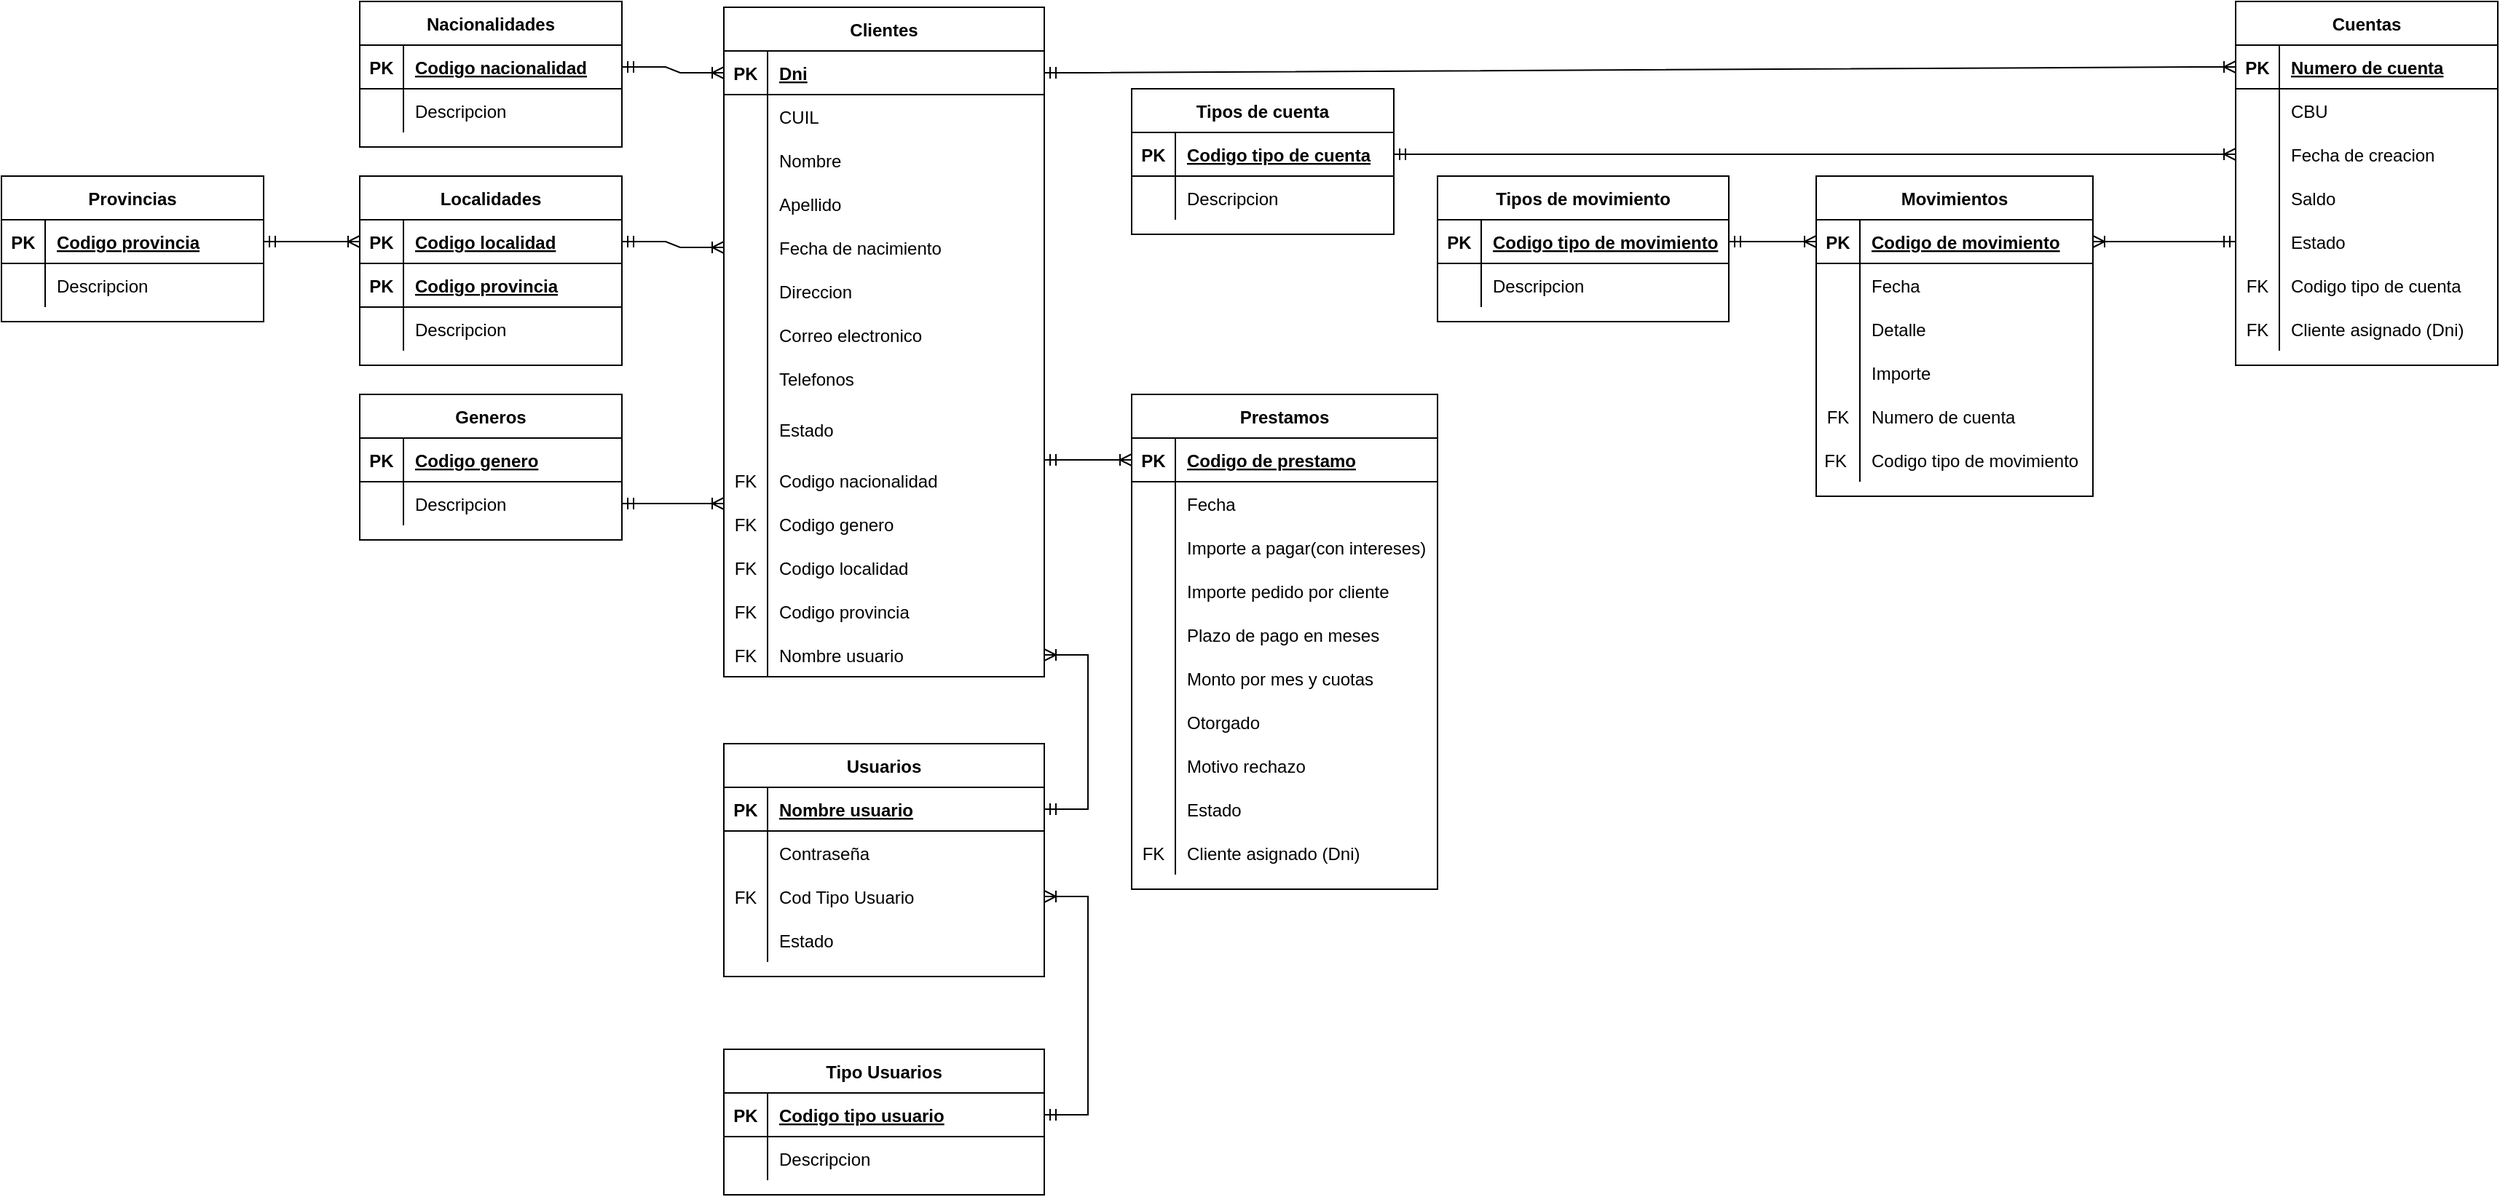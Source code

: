<mxfile version="20.5.3" type="device"><diagram id="L7J6A51FE9Oh2_zFmDfa" name="Página-1"><mxGraphModel dx="1117" dy="1710" grid="1" gridSize="10" guides="1" tooltips="1" connect="1" arrows="1" fold="1" page="1" pageScale="1" pageWidth="827" pageHeight="1169" math="0" shadow="0"><root><mxCell id="0"/><mxCell id="1" parent="0"/><mxCell id="cPIdqP7Bp471Y8rYT2Uv-26" value="Clientes" style="shape=table;startSize=30;container=1;collapsible=1;childLayout=tableLayout;fixedRows=1;rowLines=0;fontStyle=1;align=center;resizeLast=1;" parent="1" vertex="1"><mxGeometry x="516" y="-1126" width="220" height="460" as="geometry"/></mxCell><mxCell id="cPIdqP7Bp471Y8rYT2Uv-27" value="" style="shape=tableRow;horizontal=0;startSize=0;swimlaneHead=0;swimlaneBody=0;fillColor=none;collapsible=0;dropTarget=0;points=[[0,0.5],[1,0.5]];portConstraint=eastwest;top=0;left=0;right=0;bottom=1;" parent="cPIdqP7Bp471Y8rYT2Uv-26" vertex="1"><mxGeometry y="30" width="220" height="30" as="geometry"/></mxCell><mxCell id="cPIdqP7Bp471Y8rYT2Uv-28" value="PK" style="shape=partialRectangle;connectable=0;fillColor=none;top=0;left=0;bottom=0;right=0;fontStyle=1;overflow=hidden;" parent="cPIdqP7Bp471Y8rYT2Uv-27" vertex="1"><mxGeometry width="30" height="30" as="geometry"><mxRectangle width="30" height="30" as="alternateBounds"/></mxGeometry></mxCell><mxCell id="cPIdqP7Bp471Y8rYT2Uv-29" value="Dni" style="shape=partialRectangle;connectable=0;fillColor=none;top=0;left=0;bottom=0;right=0;align=left;spacingLeft=6;fontStyle=5;overflow=hidden;" parent="cPIdqP7Bp471Y8rYT2Uv-27" vertex="1"><mxGeometry x="30" width="190" height="30" as="geometry"><mxRectangle width="190" height="30" as="alternateBounds"/></mxGeometry></mxCell><mxCell id="cPIdqP7Bp471Y8rYT2Uv-30" value="" style="shape=tableRow;horizontal=0;startSize=0;swimlaneHead=0;swimlaneBody=0;fillColor=none;collapsible=0;dropTarget=0;points=[[0,0.5],[1,0.5]];portConstraint=eastwest;top=0;left=0;right=0;bottom=0;" parent="cPIdqP7Bp471Y8rYT2Uv-26" vertex="1"><mxGeometry y="60" width="220" height="30" as="geometry"/></mxCell><mxCell id="cPIdqP7Bp471Y8rYT2Uv-31" value="" style="shape=partialRectangle;connectable=0;fillColor=none;top=0;left=0;bottom=0;right=0;editable=1;overflow=hidden;" parent="cPIdqP7Bp471Y8rYT2Uv-30" vertex="1"><mxGeometry width="30" height="30" as="geometry"><mxRectangle width="30" height="30" as="alternateBounds"/></mxGeometry></mxCell><mxCell id="cPIdqP7Bp471Y8rYT2Uv-32" value="CUIL" style="shape=partialRectangle;connectable=0;fillColor=none;top=0;left=0;bottom=0;right=0;align=left;spacingLeft=6;overflow=hidden;" parent="cPIdqP7Bp471Y8rYT2Uv-30" vertex="1"><mxGeometry x="30" width="190" height="30" as="geometry"><mxRectangle width="190" height="30" as="alternateBounds"/></mxGeometry></mxCell><mxCell id="cPIdqP7Bp471Y8rYT2Uv-33" value="" style="shape=tableRow;horizontal=0;startSize=0;swimlaneHead=0;swimlaneBody=0;fillColor=none;collapsible=0;dropTarget=0;points=[[0,0.5],[1,0.5]];portConstraint=eastwest;top=0;left=0;right=0;bottom=0;" parent="cPIdqP7Bp471Y8rYT2Uv-26" vertex="1"><mxGeometry y="90" width="220" height="30" as="geometry"/></mxCell><mxCell id="cPIdqP7Bp471Y8rYT2Uv-34" value="" style="shape=partialRectangle;connectable=0;fillColor=none;top=0;left=0;bottom=0;right=0;editable=1;overflow=hidden;" parent="cPIdqP7Bp471Y8rYT2Uv-33" vertex="1"><mxGeometry width="30" height="30" as="geometry"><mxRectangle width="30" height="30" as="alternateBounds"/></mxGeometry></mxCell><mxCell id="cPIdqP7Bp471Y8rYT2Uv-35" value="Nombre" style="shape=partialRectangle;connectable=0;fillColor=none;top=0;left=0;bottom=0;right=0;align=left;spacingLeft=6;overflow=hidden;" parent="cPIdqP7Bp471Y8rYT2Uv-33" vertex="1"><mxGeometry x="30" width="190" height="30" as="geometry"><mxRectangle width="190" height="30" as="alternateBounds"/></mxGeometry></mxCell><mxCell id="cPIdqP7Bp471Y8rYT2Uv-36" value="" style="shape=tableRow;horizontal=0;startSize=0;swimlaneHead=0;swimlaneBody=0;fillColor=none;collapsible=0;dropTarget=0;points=[[0,0.5],[1,0.5]];portConstraint=eastwest;top=0;left=0;right=0;bottom=0;" parent="cPIdqP7Bp471Y8rYT2Uv-26" vertex="1"><mxGeometry y="120" width="220" height="30" as="geometry"/></mxCell><mxCell id="cPIdqP7Bp471Y8rYT2Uv-37" value="" style="shape=partialRectangle;connectable=0;fillColor=none;top=0;left=0;bottom=0;right=0;editable=1;overflow=hidden;" parent="cPIdqP7Bp471Y8rYT2Uv-36" vertex="1"><mxGeometry width="30" height="30" as="geometry"><mxRectangle width="30" height="30" as="alternateBounds"/></mxGeometry></mxCell><mxCell id="cPIdqP7Bp471Y8rYT2Uv-38" value="Apellido" style="shape=partialRectangle;connectable=0;fillColor=none;top=0;left=0;bottom=0;right=0;align=left;spacingLeft=6;overflow=hidden;" parent="cPIdqP7Bp471Y8rYT2Uv-36" vertex="1"><mxGeometry x="30" width="190" height="30" as="geometry"><mxRectangle width="190" height="30" as="alternateBounds"/></mxGeometry></mxCell><mxCell id="cPIdqP7Bp471Y8rYT2Uv-68" style="shape=tableRow;horizontal=0;startSize=0;swimlaneHead=0;swimlaneBody=0;fillColor=none;collapsible=0;dropTarget=0;points=[[0,0.5],[1,0.5]];portConstraint=eastwest;top=0;left=0;right=0;bottom=0;" parent="cPIdqP7Bp471Y8rYT2Uv-26" vertex="1"><mxGeometry y="150" width="220" height="30" as="geometry"/></mxCell><mxCell id="cPIdqP7Bp471Y8rYT2Uv-69" style="shape=partialRectangle;connectable=0;fillColor=none;top=0;left=0;bottom=0;right=0;editable=1;overflow=hidden;" parent="cPIdqP7Bp471Y8rYT2Uv-68" vertex="1"><mxGeometry width="30" height="30" as="geometry"><mxRectangle width="30" height="30" as="alternateBounds"/></mxGeometry></mxCell><mxCell id="cPIdqP7Bp471Y8rYT2Uv-70" value="Fecha de nacimiento" style="shape=partialRectangle;connectable=0;fillColor=none;top=0;left=0;bottom=0;right=0;align=left;spacingLeft=6;overflow=hidden;" parent="cPIdqP7Bp471Y8rYT2Uv-68" vertex="1"><mxGeometry x="30" width="190" height="30" as="geometry"><mxRectangle width="190" height="30" as="alternateBounds"/></mxGeometry></mxCell><mxCell id="cPIdqP7Bp471Y8rYT2Uv-65" style="shape=tableRow;horizontal=0;startSize=0;swimlaneHead=0;swimlaneBody=0;fillColor=none;collapsible=0;dropTarget=0;points=[[0,0.5],[1,0.5]];portConstraint=eastwest;top=0;left=0;right=0;bottom=0;" parent="cPIdqP7Bp471Y8rYT2Uv-26" vertex="1"><mxGeometry y="180" width="220" height="30" as="geometry"/></mxCell><mxCell id="cPIdqP7Bp471Y8rYT2Uv-66" style="shape=partialRectangle;connectable=0;fillColor=none;top=0;left=0;bottom=0;right=0;editable=1;overflow=hidden;" parent="cPIdqP7Bp471Y8rYT2Uv-65" vertex="1"><mxGeometry width="30" height="30" as="geometry"><mxRectangle width="30" height="30" as="alternateBounds"/></mxGeometry></mxCell><mxCell id="cPIdqP7Bp471Y8rYT2Uv-67" value="Direccion" style="shape=partialRectangle;connectable=0;fillColor=none;top=0;left=0;bottom=0;right=0;align=left;spacingLeft=6;overflow=hidden;" parent="cPIdqP7Bp471Y8rYT2Uv-65" vertex="1"><mxGeometry x="30" width="190" height="30" as="geometry"><mxRectangle width="190" height="30" as="alternateBounds"/></mxGeometry></mxCell><mxCell id="cPIdqP7Bp471Y8rYT2Uv-56" style="shape=tableRow;horizontal=0;startSize=0;swimlaneHead=0;swimlaneBody=0;fillColor=none;collapsible=0;dropTarget=0;points=[[0,0.5],[1,0.5]];portConstraint=eastwest;top=0;left=0;right=0;bottom=0;" parent="cPIdqP7Bp471Y8rYT2Uv-26" vertex="1"><mxGeometry y="210" width="220" height="30" as="geometry"/></mxCell><mxCell id="cPIdqP7Bp471Y8rYT2Uv-57" style="shape=partialRectangle;connectable=0;fillColor=none;top=0;left=0;bottom=0;right=0;editable=1;overflow=hidden;" parent="cPIdqP7Bp471Y8rYT2Uv-56" vertex="1"><mxGeometry width="30" height="30" as="geometry"><mxRectangle width="30" height="30" as="alternateBounds"/></mxGeometry></mxCell><mxCell id="cPIdqP7Bp471Y8rYT2Uv-58" value="Correo electronico" style="shape=partialRectangle;connectable=0;fillColor=none;top=0;left=0;bottom=0;right=0;align=left;spacingLeft=6;overflow=hidden;" parent="cPIdqP7Bp471Y8rYT2Uv-56" vertex="1"><mxGeometry x="30" width="190" height="30" as="geometry"><mxRectangle width="190" height="30" as="alternateBounds"/></mxGeometry></mxCell><mxCell id="cPIdqP7Bp471Y8rYT2Uv-53" style="shape=tableRow;horizontal=0;startSize=0;swimlaneHead=0;swimlaneBody=0;fillColor=none;collapsible=0;dropTarget=0;points=[[0,0.5],[1,0.5]];portConstraint=eastwest;top=0;left=0;right=0;bottom=0;" parent="cPIdqP7Bp471Y8rYT2Uv-26" vertex="1"><mxGeometry y="240" width="220" height="30" as="geometry"/></mxCell><mxCell id="cPIdqP7Bp471Y8rYT2Uv-54" style="shape=partialRectangle;connectable=0;fillColor=none;top=0;left=0;bottom=0;right=0;editable=1;overflow=hidden;" parent="cPIdqP7Bp471Y8rYT2Uv-53" vertex="1"><mxGeometry width="30" height="30" as="geometry"><mxRectangle width="30" height="30" as="alternateBounds"/></mxGeometry></mxCell><mxCell id="cPIdqP7Bp471Y8rYT2Uv-55" value="Telefonos" style="shape=partialRectangle;connectable=0;fillColor=none;top=0;left=0;bottom=0;right=0;align=left;spacingLeft=6;overflow=hidden;" parent="cPIdqP7Bp471Y8rYT2Uv-53" vertex="1"><mxGeometry x="30" width="190" height="30" as="geometry"><mxRectangle width="190" height="30" as="alternateBounds"/></mxGeometry></mxCell><mxCell id="F4NNAQANlXF0IqiZFhOd-1" style="shape=tableRow;horizontal=0;startSize=0;swimlaneHead=0;swimlaneBody=0;fillColor=none;collapsible=0;dropTarget=0;points=[[0,0.5],[1,0.5]];portConstraint=eastwest;top=0;left=0;right=0;bottom=0;" parent="cPIdqP7Bp471Y8rYT2Uv-26" vertex="1"><mxGeometry y="270" width="220" height="40" as="geometry"/></mxCell><mxCell id="F4NNAQANlXF0IqiZFhOd-2" value="" style="shape=partialRectangle;connectable=0;fillColor=none;top=0;left=0;bottom=0;right=0;editable=1;overflow=hidden;" parent="F4NNAQANlXF0IqiZFhOd-1" vertex="1"><mxGeometry width="30" height="40" as="geometry"><mxRectangle width="30" height="40" as="alternateBounds"/></mxGeometry></mxCell><mxCell id="F4NNAQANlXF0IqiZFhOd-3" value="Estado" style="shape=partialRectangle;connectable=0;fillColor=none;top=0;left=0;bottom=0;right=0;align=left;spacingLeft=6;overflow=hidden;" parent="F4NNAQANlXF0IqiZFhOd-1" vertex="1"><mxGeometry x="30" width="190" height="40" as="geometry"><mxRectangle width="190" height="40" as="alternateBounds"/></mxGeometry></mxCell><mxCell id="cPIdqP7Bp471Y8rYT2Uv-71" style="shape=tableRow;horizontal=0;startSize=0;swimlaneHead=0;swimlaneBody=0;fillColor=none;collapsible=0;dropTarget=0;points=[[0,0.5],[1,0.5]];portConstraint=eastwest;top=0;left=0;right=0;bottom=0;" parent="cPIdqP7Bp471Y8rYT2Uv-26" vertex="1"><mxGeometry y="310" width="220" height="30" as="geometry"/></mxCell><mxCell id="cPIdqP7Bp471Y8rYT2Uv-72" value="FK" style="shape=partialRectangle;connectable=0;fillColor=none;top=0;left=0;bottom=0;right=0;editable=1;overflow=hidden;" parent="cPIdqP7Bp471Y8rYT2Uv-71" vertex="1"><mxGeometry width="30" height="30" as="geometry"><mxRectangle width="30" height="30" as="alternateBounds"/></mxGeometry></mxCell><mxCell id="cPIdqP7Bp471Y8rYT2Uv-73" value="Codigo nacionalidad" style="shape=partialRectangle;connectable=0;fillColor=none;top=0;left=0;bottom=0;right=0;align=left;spacingLeft=6;overflow=hidden;" parent="cPIdqP7Bp471Y8rYT2Uv-71" vertex="1"><mxGeometry x="30" width="190" height="30" as="geometry"><mxRectangle width="190" height="30" as="alternateBounds"/></mxGeometry></mxCell><mxCell id="cPIdqP7Bp471Y8rYT2Uv-74" style="shape=tableRow;horizontal=0;startSize=0;swimlaneHead=0;swimlaneBody=0;fillColor=none;collapsible=0;dropTarget=0;points=[[0,0.5],[1,0.5]];portConstraint=eastwest;top=0;left=0;right=0;bottom=0;" parent="cPIdqP7Bp471Y8rYT2Uv-26" vertex="1"><mxGeometry y="340" width="220" height="30" as="geometry"/></mxCell><mxCell id="cPIdqP7Bp471Y8rYT2Uv-75" value="FK" style="shape=partialRectangle;connectable=0;fillColor=none;top=0;left=0;bottom=0;right=0;editable=1;overflow=hidden;" parent="cPIdqP7Bp471Y8rYT2Uv-74" vertex="1"><mxGeometry width="30" height="30" as="geometry"><mxRectangle width="30" height="30" as="alternateBounds"/></mxGeometry></mxCell><mxCell id="cPIdqP7Bp471Y8rYT2Uv-76" value="Codigo genero" style="shape=partialRectangle;connectable=0;fillColor=none;top=0;left=0;bottom=0;right=0;align=left;spacingLeft=6;overflow=hidden;" parent="cPIdqP7Bp471Y8rYT2Uv-74" vertex="1"><mxGeometry x="30" width="190" height="30" as="geometry"><mxRectangle width="190" height="30" as="alternateBounds"/></mxGeometry></mxCell><mxCell id="cPIdqP7Bp471Y8rYT2Uv-62" style="shape=tableRow;horizontal=0;startSize=0;swimlaneHead=0;swimlaneBody=0;fillColor=none;collapsible=0;dropTarget=0;points=[[0,0.5],[1,0.5]];portConstraint=eastwest;top=0;left=0;right=0;bottom=0;" parent="cPIdqP7Bp471Y8rYT2Uv-26" vertex="1"><mxGeometry y="370" width="220" height="30" as="geometry"/></mxCell><mxCell id="cPIdqP7Bp471Y8rYT2Uv-63" value="FK" style="shape=partialRectangle;connectable=0;fillColor=none;top=0;left=0;bottom=0;right=0;editable=1;overflow=hidden;" parent="cPIdqP7Bp471Y8rYT2Uv-62" vertex="1"><mxGeometry width="30" height="30" as="geometry"><mxRectangle width="30" height="30" as="alternateBounds"/></mxGeometry></mxCell><mxCell id="cPIdqP7Bp471Y8rYT2Uv-64" value="Codigo localidad" style="shape=partialRectangle;connectable=0;fillColor=none;top=0;left=0;bottom=0;right=0;align=left;spacingLeft=6;overflow=hidden;" parent="cPIdqP7Bp471Y8rYT2Uv-62" vertex="1"><mxGeometry x="30" width="190" height="30" as="geometry"><mxRectangle width="190" height="30" as="alternateBounds"/></mxGeometry></mxCell><mxCell id="cPIdqP7Bp471Y8rYT2Uv-59" style="shape=tableRow;horizontal=0;startSize=0;swimlaneHead=0;swimlaneBody=0;fillColor=none;collapsible=0;dropTarget=0;points=[[0,0.5],[1,0.5]];portConstraint=eastwest;top=0;left=0;right=0;bottom=0;" parent="cPIdqP7Bp471Y8rYT2Uv-26" vertex="1"><mxGeometry y="400" width="220" height="30" as="geometry"/></mxCell><mxCell id="cPIdqP7Bp471Y8rYT2Uv-60" value="FK" style="shape=partialRectangle;connectable=0;fillColor=none;top=0;left=0;bottom=0;right=0;editable=1;overflow=hidden;" parent="cPIdqP7Bp471Y8rYT2Uv-59" vertex="1"><mxGeometry width="30" height="30" as="geometry"><mxRectangle width="30" height="30" as="alternateBounds"/></mxGeometry></mxCell><mxCell id="cPIdqP7Bp471Y8rYT2Uv-61" value="Codigo provincia" style="shape=partialRectangle;connectable=0;fillColor=none;top=0;left=0;bottom=0;right=0;align=left;spacingLeft=6;overflow=hidden;" parent="cPIdqP7Bp471Y8rYT2Uv-59" vertex="1"><mxGeometry x="30" width="190" height="30" as="geometry"><mxRectangle width="190" height="30" as="alternateBounds"/></mxGeometry></mxCell><mxCell id="o3C9uxyPdE1lT76UvyGP-8" style="shape=tableRow;horizontal=0;startSize=0;swimlaneHead=0;swimlaneBody=0;fillColor=none;collapsible=0;dropTarget=0;points=[[0,0.5],[1,0.5]];portConstraint=eastwest;top=0;left=0;right=0;bottom=0;" parent="cPIdqP7Bp471Y8rYT2Uv-26" vertex="1"><mxGeometry y="430" width="220" height="30" as="geometry"/></mxCell><mxCell id="o3C9uxyPdE1lT76UvyGP-9" value="FK" style="shape=partialRectangle;connectable=0;fillColor=none;top=0;left=0;bottom=0;right=0;editable=1;overflow=hidden;" parent="o3C9uxyPdE1lT76UvyGP-8" vertex="1"><mxGeometry width="30" height="30" as="geometry"><mxRectangle width="30" height="30" as="alternateBounds"/></mxGeometry></mxCell><mxCell id="o3C9uxyPdE1lT76UvyGP-10" value="Nombre usuario" style="shape=partialRectangle;connectable=0;fillColor=none;top=0;left=0;bottom=0;right=0;align=left;spacingLeft=6;overflow=hidden;" parent="o3C9uxyPdE1lT76UvyGP-8" vertex="1"><mxGeometry x="30" width="190" height="30" as="geometry"><mxRectangle width="190" height="30" as="alternateBounds"/></mxGeometry></mxCell><mxCell id="cPIdqP7Bp471Y8rYT2Uv-77" value="Provincias" style="shape=table;startSize=30;container=1;collapsible=1;childLayout=tableLayout;fixedRows=1;rowLines=0;fontStyle=1;align=center;resizeLast=1;" parent="1" vertex="1"><mxGeometry x="20" y="-1010" width="180" height="100" as="geometry"/></mxCell><mxCell id="cPIdqP7Bp471Y8rYT2Uv-78" value="" style="shape=tableRow;horizontal=0;startSize=0;swimlaneHead=0;swimlaneBody=0;fillColor=none;collapsible=0;dropTarget=0;points=[[0,0.5],[1,0.5]];portConstraint=eastwest;top=0;left=0;right=0;bottom=1;" parent="cPIdqP7Bp471Y8rYT2Uv-77" vertex="1"><mxGeometry y="30" width="180" height="30" as="geometry"/></mxCell><mxCell id="cPIdqP7Bp471Y8rYT2Uv-79" value="PK" style="shape=partialRectangle;connectable=0;fillColor=none;top=0;left=0;bottom=0;right=0;fontStyle=1;overflow=hidden;" parent="cPIdqP7Bp471Y8rYT2Uv-78" vertex="1"><mxGeometry width="30" height="30" as="geometry"><mxRectangle width="30" height="30" as="alternateBounds"/></mxGeometry></mxCell><mxCell id="cPIdqP7Bp471Y8rYT2Uv-80" value="Codigo provincia" style="shape=partialRectangle;connectable=0;fillColor=none;top=0;left=0;bottom=0;right=0;align=left;spacingLeft=6;fontStyle=5;overflow=hidden;" parent="cPIdqP7Bp471Y8rYT2Uv-78" vertex="1"><mxGeometry x="30" width="150" height="30" as="geometry"><mxRectangle width="150" height="30" as="alternateBounds"/></mxGeometry></mxCell><mxCell id="cPIdqP7Bp471Y8rYT2Uv-81" value="" style="shape=tableRow;horizontal=0;startSize=0;swimlaneHead=0;swimlaneBody=0;fillColor=none;collapsible=0;dropTarget=0;points=[[0,0.5],[1,0.5]];portConstraint=eastwest;top=0;left=0;right=0;bottom=0;" parent="cPIdqP7Bp471Y8rYT2Uv-77" vertex="1"><mxGeometry y="60" width="180" height="30" as="geometry"/></mxCell><mxCell id="cPIdqP7Bp471Y8rYT2Uv-82" value="" style="shape=partialRectangle;connectable=0;fillColor=none;top=0;left=0;bottom=0;right=0;editable=1;overflow=hidden;" parent="cPIdqP7Bp471Y8rYT2Uv-81" vertex="1"><mxGeometry width="30" height="30" as="geometry"><mxRectangle width="30" height="30" as="alternateBounds"/></mxGeometry></mxCell><mxCell id="cPIdqP7Bp471Y8rYT2Uv-83" value="Descripcion" style="shape=partialRectangle;connectable=0;fillColor=none;top=0;left=0;bottom=0;right=0;align=left;spacingLeft=6;overflow=hidden;" parent="cPIdqP7Bp471Y8rYT2Uv-81" vertex="1"><mxGeometry x="30" width="150" height="30" as="geometry"><mxRectangle width="150" height="30" as="alternateBounds"/></mxGeometry></mxCell><mxCell id="cPIdqP7Bp471Y8rYT2Uv-90" value="Localidades" style="shape=table;startSize=30;container=1;collapsible=1;childLayout=tableLayout;fixedRows=1;rowLines=0;fontStyle=1;align=center;resizeLast=1;" parent="1" vertex="1"><mxGeometry x="266" y="-1010" width="180" height="130" as="geometry"/></mxCell><mxCell id="ufiamkWARlDnbffZfpn4-9" style="shape=tableRow;horizontal=0;startSize=0;swimlaneHead=0;swimlaneBody=0;fillColor=none;collapsible=0;dropTarget=0;points=[[0,0.5],[1,0.5]];portConstraint=eastwest;top=0;left=0;right=0;bottom=1;" parent="cPIdqP7Bp471Y8rYT2Uv-90" vertex="1"><mxGeometry y="30" width="180" height="30" as="geometry"/></mxCell><mxCell id="ufiamkWARlDnbffZfpn4-10" value="PK" style="shape=partialRectangle;connectable=0;fillColor=none;top=0;left=0;bottom=0;right=0;fontStyle=1;overflow=hidden;" parent="ufiamkWARlDnbffZfpn4-9" vertex="1"><mxGeometry width="30" height="30" as="geometry"><mxRectangle width="30" height="30" as="alternateBounds"/></mxGeometry></mxCell><mxCell id="ufiamkWARlDnbffZfpn4-11" value="Codigo localidad" style="shape=partialRectangle;connectable=0;fillColor=none;top=0;left=0;bottom=0;right=0;align=left;spacingLeft=6;fontStyle=5;overflow=hidden;" parent="ufiamkWARlDnbffZfpn4-9" vertex="1"><mxGeometry x="30" width="150" height="30" as="geometry"><mxRectangle width="150" height="30" as="alternateBounds"/></mxGeometry></mxCell><mxCell id="cPIdqP7Bp471Y8rYT2Uv-91" value="" style="shape=tableRow;horizontal=0;startSize=0;swimlaneHead=0;swimlaneBody=0;fillColor=none;collapsible=0;dropTarget=0;points=[[0,0.5],[1,0.5]];portConstraint=eastwest;top=0;left=0;right=0;bottom=1;" parent="cPIdqP7Bp471Y8rYT2Uv-90" vertex="1"><mxGeometry y="60" width="180" height="30" as="geometry"/></mxCell><mxCell id="cPIdqP7Bp471Y8rYT2Uv-92" value="PK" style="shape=partialRectangle;connectable=0;fillColor=none;top=0;left=0;bottom=0;right=0;fontStyle=1;overflow=hidden;" parent="cPIdqP7Bp471Y8rYT2Uv-91" vertex="1"><mxGeometry width="30" height="30" as="geometry"><mxRectangle width="30" height="30" as="alternateBounds"/></mxGeometry></mxCell><mxCell id="cPIdqP7Bp471Y8rYT2Uv-93" value="Codigo provincia" style="shape=partialRectangle;connectable=0;fillColor=none;top=0;left=0;bottom=0;right=0;align=left;spacingLeft=6;fontStyle=5;overflow=hidden;" parent="cPIdqP7Bp471Y8rYT2Uv-91" vertex="1"><mxGeometry x="30" width="150" height="30" as="geometry"><mxRectangle width="150" height="30" as="alternateBounds"/></mxGeometry></mxCell><mxCell id="cPIdqP7Bp471Y8rYT2Uv-94" value="" style="shape=tableRow;horizontal=0;startSize=0;swimlaneHead=0;swimlaneBody=0;fillColor=none;collapsible=0;dropTarget=0;points=[[0,0.5],[1,0.5]];portConstraint=eastwest;top=0;left=0;right=0;bottom=0;" parent="cPIdqP7Bp471Y8rYT2Uv-90" vertex="1"><mxGeometry y="90" width="180" height="30" as="geometry"/></mxCell><mxCell id="cPIdqP7Bp471Y8rYT2Uv-95" value="" style="shape=partialRectangle;connectable=0;fillColor=none;top=0;left=0;bottom=0;right=0;editable=1;overflow=hidden;" parent="cPIdqP7Bp471Y8rYT2Uv-94" vertex="1"><mxGeometry width="30" height="30" as="geometry"><mxRectangle width="30" height="30" as="alternateBounds"/></mxGeometry></mxCell><mxCell id="cPIdqP7Bp471Y8rYT2Uv-96" value="Descripcion" style="shape=partialRectangle;connectable=0;fillColor=none;top=0;left=0;bottom=0;right=0;align=left;spacingLeft=6;overflow=hidden;" parent="cPIdqP7Bp471Y8rYT2Uv-94" vertex="1"><mxGeometry x="30" width="150" height="30" as="geometry"><mxRectangle width="150" height="30" as="alternateBounds"/></mxGeometry></mxCell><mxCell id="cPIdqP7Bp471Y8rYT2Uv-97" value="Cuentas" style="shape=table;startSize=30;container=1;collapsible=1;childLayout=tableLayout;fixedRows=1;rowLines=0;fontStyle=1;align=center;resizeLast=1;" parent="1" vertex="1"><mxGeometry x="1554" y="-1130" width="180" height="250" as="geometry"/></mxCell><mxCell id="cPIdqP7Bp471Y8rYT2Uv-98" value="" style="shape=tableRow;horizontal=0;startSize=0;swimlaneHead=0;swimlaneBody=0;fillColor=none;collapsible=0;dropTarget=0;points=[[0,0.5],[1,0.5]];portConstraint=eastwest;top=0;left=0;right=0;bottom=1;" parent="cPIdqP7Bp471Y8rYT2Uv-97" vertex="1"><mxGeometry y="30" width="180" height="30" as="geometry"/></mxCell><mxCell id="cPIdqP7Bp471Y8rYT2Uv-99" value="PK" style="shape=partialRectangle;connectable=0;fillColor=none;top=0;left=0;bottom=0;right=0;fontStyle=1;overflow=hidden;" parent="cPIdqP7Bp471Y8rYT2Uv-98" vertex="1"><mxGeometry width="30" height="30" as="geometry"><mxRectangle width="30" height="30" as="alternateBounds"/></mxGeometry></mxCell><mxCell id="cPIdqP7Bp471Y8rYT2Uv-100" value="Numero de cuenta" style="shape=partialRectangle;connectable=0;fillColor=none;top=0;left=0;bottom=0;right=0;align=left;spacingLeft=6;fontStyle=5;overflow=hidden;" parent="cPIdqP7Bp471Y8rYT2Uv-98" vertex="1"><mxGeometry x="30" width="150" height="30" as="geometry"><mxRectangle width="150" height="30" as="alternateBounds"/></mxGeometry></mxCell><mxCell id="Uz188VWLD_agdbgD2CRv-1" style="shape=tableRow;horizontal=0;startSize=0;swimlaneHead=0;swimlaneBody=0;fillColor=none;collapsible=0;dropTarget=0;points=[[0,0.5],[1,0.5]];portConstraint=eastwest;top=0;left=0;right=0;bottom=0;" parent="cPIdqP7Bp471Y8rYT2Uv-97" vertex="1"><mxGeometry y="60" width="180" height="30" as="geometry"/></mxCell><mxCell id="Uz188VWLD_agdbgD2CRv-2" style="shape=partialRectangle;connectable=0;fillColor=none;top=0;left=0;bottom=0;right=0;editable=1;overflow=hidden;" parent="Uz188VWLD_agdbgD2CRv-1" vertex="1"><mxGeometry width="30" height="30" as="geometry"><mxRectangle width="30" height="30" as="alternateBounds"/></mxGeometry></mxCell><mxCell id="Uz188VWLD_agdbgD2CRv-3" value="CBU" style="shape=partialRectangle;connectable=0;fillColor=none;top=0;left=0;bottom=0;right=0;align=left;spacingLeft=6;overflow=hidden;" parent="Uz188VWLD_agdbgD2CRv-1" vertex="1"><mxGeometry x="30" width="150" height="30" as="geometry"><mxRectangle width="150" height="30" as="alternateBounds"/></mxGeometry></mxCell><mxCell id="cPIdqP7Bp471Y8rYT2Uv-104" value="" style="shape=tableRow;horizontal=0;startSize=0;swimlaneHead=0;swimlaneBody=0;fillColor=none;collapsible=0;dropTarget=0;points=[[0,0.5],[1,0.5]];portConstraint=eastwest;top=0;left=0;right=0;bottom=0;" parent="cPIdqP7Bp471Y8rYT2Uv-97" vertex="1"><mxGeometry y="90" width="180" height="30" as="geometry"/></mxCell><mxCell id="cPIdqP7Bp471Y8rYT2Uv-105" value="" style="shape=partialRectangle;connectable=0;fillColor=none;top=0;left=0;bottom=0;right=0;editable=1;overflow=hidden;" parent="cPIdqP7Bp471Y8rYT2Uv-104" vertex="1"><mxGeometry width="30" height="30" as="geometry"><mxRectangle width="30" height="30" as="alternateBounds"/></mxGeometry></mxCell><mxCell id="cPIdqP7Bp471Y8rYT2Uv-106" value="Fecha de creacion" style="shape=partialRectangle;connectable=0;fillColor=none;top=0;left=0;bottom=0;right=0;align=left;spacingLeft=6;overflow=hidden;" parent="cPIdqP7Bp471Y8rYT2Uv-104" vertex="1"><mxGeometry x="30" width="150" height="30" as="geometry"><mxRectangle width="150" height="30" as="alternateBounds"/></mxGeometry></mxCell><mxCell id="cPIdqP7Bp471Y8rYT2Uv-113" style="shape=tableRow;horizontal=0;startSize=0;swimlaneHead=0;swimlaneBody=0;fillColor=none;collapsible=0;dropTarget=0;points=[[0,0.5],[1,0.5]];portConstraint=eastwest;top=0;left=0;right=0;bottom=0;" parent="cPIdqP7Bp471Y8rYT2Uv-97" vertex="1"><mxGeometry y="120" width="180" height="30" as="geometry"/></mxCell><mxCell id="cPIdqP7Bp471Y8rYT2Uv-114" style="shape=partialRectangle;connectable=0;fillColor=none;top=0;left=0;bottom=0;right=0;editable=1;overflow=hidden;" parent="cPIdqP7Bp471Y8rYT2Uv-113" vertex="1"><mxGeometry width="30" height="30" as="geometry"><mxRectangle width="30" height="30" as="alternateBounds"/></mxGeometry></mxCell><mxCell id="cPIdqP7Bp471Y8rYT2Uv-115" value="Saldo" style="shape=partialRectangle;connectable=0;fillColor=none;top=0;left=0;bottom=0;right=0;align=left;spacingLeft=6;overflow=hidden;" parent="cPIdqP7Bp471Y8rYT2Uv-113" vertex="1"><mxGeometry x="30" width="150" height="30" as="geometry"><mxRectangle width="150" height="30" as="alternateBounds"/></mxGeometry></mxCell><mxCell id="F4NNAQANlXF0IqiZFhOd-4" style="shape=tableRow;horizontal=0;startSize=0;swimlaneHead=0;swimlaneBody=0;fillColor=none;collapsible=0;dropTarget=0;points=[[0,0.5],[1,0.5]];portConstraint=eastwest;top=0;left=0;right=0;bottom=0;" parent="cPIdqP7Bp471Y8rYT2Uv-97" vertex="1"><mxGeometry y="150" width="180" height="30" as="geometry"/></mxCell><mxCell id="F4NNAQANlXF0IqiZFhOd-5" value="" style="shape=partialRectangle;connectable=0;fillColor=none;top=0;left=0;bottom=0;right=0;editable=1;overflow=hidden;" parent="F4NNAQANlXF0IqiZFhOd-4" vertex="1"><mxGeometry width="30" height="30" as="geometry"><mxRectangle width="30" height="30" as="alternateBounds"/></mxGeometry></mxCell><mxCell id="F4NNAQANlXF0IqiZFhOd-6" value="Estado" style="shape=partialRectangle;connectable=0;fillColor=none;top=0;left=0;bottom=0;right=0;align=left;spacingLeft=6;overflow=hidden;" parent="F4NNAQANlXF0IqiZFhOd-4" vertex="1"><mxGeometry x="30" width="150" height="30" as="geometry"><mxRectangle width="150" height="30" as="alternateBounds"/></mxGeometry></mxCell><mxCell id="cPIdqP7Bp471Y8rYT2Uv-107" value="" style="shape=tableRow;horizontal=0;startSize=0;swimlaneHead=0;swimlaneBody=0;fillColor=none;collapsible=0;dropTarget=0;points=[[0,0.5],[1,0.5]];portConstraint=eastwest;top=0;left=0;right=0;bottom=0;" parent="cPIdqP7Bp471Y8rYT2Uv-97" vertex="1"><mxGeometry y="180" width="180" height="30" as="geometry"/></mxCell><mxCell id="cPIdqP7Bp471Y8rYT2Uv-108" value="FK" style="shape=partialRectangle;connectable=0;fillColor=none;top=0;left=0;bottom=0;right=0;editable=1;overflow=hidden;" parent="cPIdqP7Bp471Y8rYT2Uv-107" vertex="1"><mxGeometry width="30" height="30" as="geometry"><mxRectangle width="30" height="30" as="alternateBounds"/></mxGeometry></mxCell><mxCell id="cPIdqP7Bp471Y8rYT2Uv-109" value="Codigo tipo de cuenta" style="shape=partialRectangle;connectable=0;fillColor=none;top=0;left=0;bottom=0;right=0;align=left;spacingLeft=6;overflow=hidden;" parent="cPIdqP7Bp471Y8rYT2Uv-107" vertex="1"><mxGeometry x="30" width="150" height="30" as="geometry"><mxRectangle width="150" height="30" as="alternateBounds"/></mxGeometry></mxCell><mxCell id="cPIdqP7Bp471Y8rYT2Uv-110" style="shape=tableRow;horizontal=0;startSize=0;swimlaneHead=0;swimlaneBody=0;fillColor=none;collapsible=0;dropTarget=0;points=[[0,0.5],[1,0.5]];portConstraint=eastwest;top=0;left=0;right=0;bottom=0;" parent="cPIdqP7Bp471Y8rYT2Uv-97" vertex="1"><mxGeometry y="210" width="180" height="30" as="geometry"/></mxCell><mxCell id="cPIdqP7Bp471Y8rYT2Uv-111" value="FK" style="shape=partialRectangle;connectable=0;fillColor=none;top=0;left=0;bottom=0;right=0;editable=1;overflow=hidden;" parent="cPIdqP7Bp471Y8rYT2Uv-110" vertex="1"><mxGeometry width="30" height="30" as="geometry"><mxRectangle width="30" height="30" as="alternateBounds"/></mxGeometry></mxCell><mxCell id="cPIdqP7Bp471Y8rYT2Uv-112" value="Cliente asignado (Dni)" style="shape=partialRectangle;connectable=0;fillColor=none;top=0;left=0;bottom=0;right=0;align=left;spacingLeft=6;overflow=hidden;" parent="cPIdqP7Bp471Y8rYT2Uv-110" vertex="1"><mxGeometry x="30" width="150" height="30" as="geometry"><mxRectangle width="150" height="30" as="alternateBounds"/></mxGeometry></mxCell><mxCell id="cPIdqP7Bp471Y8rYT2Uv-116" value="Tipos de cuenta" style="shape=table;startSize=30;container=1;collapsible=1;childLayout=tableLayout;fixedRows=1;rowLines=0;fontStyle=1;align=center;resizeLast=1;" parent="1" vertex="1"><mxGeometry x="796" y="-1070" width="180" height="100" as="geometry"/></mxCell><mxCell id="cPIdqP7Bp471Y8rYT2Uv-117" value="" style="shape=tableRow;horizontal=0;startSize=0;swimlaneHead=0;swimlaneBody=0;fillColor=none;collapsible=0;dropTarget=0;points=[[0,0.5],[1,0.5]];portConstraint=eastwest;top=0;left=0;right=0;bottom=1;" parent="cPIdqP7Bp471Y8rYT2Uv-116" vertex="1"><mxGeometry y="30" width="180" height="30" as="geometry"/></mxCell><mxCell id="cPIdqP7Bp471Y8rYT2Uv-118" value="PK" style="shape=partialRectangle;connectable=0;fillColor=none;top=0;left=0;bottom=0;right=0;fontStyle=1;overflow=hidden;" parent="cPIdqP7Bp471Y8rYT2Uv-117" vertex="1"><mxGeometry width="30" height="30" as="geometry"><mxRectangle width="30" height="30" as="alternateBounds"/></mxGeometry></mxCell><mxCell id="cPIdqP7Bp471Y8rYT2Uv-119" value="Codigo tipo de cuenta" style="shape=partialRectangle;connectable=0;fillColor=none;top=0;left=0;bottom=0;right=0;align=left;spacingLeft=6;fontStyle=5;overflow=hidden;" parent="cPIdqP7Bp471Y8rYT2Uv-117" vertex="1"><mxGeometry x="30" width="150" height="30" as="geometry"><mxRectangle width="150" height="30" as="alternateBounds"/></mxGeometry></mxCell><mxCell id="cPIdqP7Bp471Y8rYT2Uv-120" value="" style="shape=tableRow;horizontal=0;startSize=0;swimlaneHead=0;swimlaneBody=0;fillColor=none;collapsible=0;dropTarget=0;points=[[0,0.5],[1,0.5]];portConstraint=eastwest;top=0;left=0;right=0;bottom=0;" parent="cPIdqP7Bp471Y8rYT2Uv-116" vertex="1"><mxGeometry y="60" width="180" height="30" as="geometry"/></mxCell><mxCell id="cPIdqP7Bp471Y8rYT2Uv-121" value="" style="shape=partialRectangle;connectable=0;fillColor=none;top=0;left=0;bottom=0;right=0;editable=1;overflow=hidden;" parent="cPIdqP7Bp471Y8rYT2Uv-120" vertex="1"><mxGeometry width="30" height="30" as="geometry"><mxRectangle width="30" height="30" as="alternateBounds"/></mxGeometry></mxCell><mxCell id="cPIdqP7Bp471Y8rYT2Uv-122" value="Descripcion" style="shape=partialRectangle;connectable=0;fillColor=none;top=0;left=0;bottom=0;right=0;align=left;spacingLeft=6;overflow=hidden;" parent="cPIdqP7Bp471Y8rYT2Uv-120" vertex="1"><mxGeometry x="30" width="150" height="30" as="geometry"><mxRectangle width="150" height="30" as="alternateBounds"/></mxGeometry></mxCell><mxCell id="cPIdqP7Bp471Y8rYT2Uv-123" value="Movimientos" style="shape=table;startSize=30;container=1;collapsible=1;childLayout=tableLayout;fixedRows=1;rowLines=0;fontStyle=1;align=center;resizeLast=1;" parent="1" vertex="1"><mxGeometry x="1266" y="-1010" width="190" height="220" as="geometry"/></mxCell><mxCell id="cPIdqP7Bp471Y8rYT2Uv-124" value="" style="shape=tableRow;horizontal=0;startSize=0;swimlaneHead=0;swimlaneBody=0;fillColor=none;collapsible=0;dropTarget=0;points=[[0,0.5],[1,0.5]];portConstraint=eastwest;top=0;left=0;right=0;bottom=1;" parent="cPIdqP7Bp471Y8rYT2Uv-123" vertex="1"><mxGeometry y="30" width="190" height="30" as="geometry"/></mxCell><mxCell id="cPIdqP7Bp471Y8rYT2Uv-125" value="PK" style="shape=partialRectangle;connectable=0;fillColor=none;top=0;left=0;bottom=0;right=0;fontStyle=1;overflow=hidden;" parent="cPIdqP7Bp471Y8rYT2Uv-124" vertex="1"><mxGeometry width="30" height="30" as="geometry"><mxRectangle width="30" height="30" as="alternateBounds"/></mxGeometry></mxCell><mxCell id="cPIdqP7Bp471Y8rYT2Uv-126" value="Codigo de movimiento" style="shape=partialRectangle;connectable=0;fillColor=none;top=0;left=0;bottom=0;right=0;align=left;spacingLeft=6;fontStyle=5;overflow=hidden;" parent="cPIdqP7Bp471Y8rYT2Uv-124" vertex="1"><mxGeometry x="30" width="160" height="30" as="geometry"><mxRectangle width="160" height="30" as="alternateBounds"/></mxGeometry></mxCell><mxCell id="cPIdqP7Bp471Y8rYT2Uv-127" value="" style="shape=tableRow;horizontal=0;startSize=0;swimlaneHead=0;swimlaneBody=0;fillColor=none;collapsible=0;dropTarget=0;points=[[0,0.5],[1,0.5]];portConstraint=eastwest;top=0;left=0;right=0;bottom=0;" parent="cPIdqP7Bp471Y8rYT2Uv-123" vertex="1"><mxGeometry y="60" width="190" height="30" as="geometry"/></mxCell><mxCell id="cPIdqP7Bp471Y8rYT2Uv-128" value="" style="shape=partialRectangle;connectable=0;fillColor=none;top=0;left=0;bottom=0;right=0;editable=1;overflow=hidden;" parent="cPIdqP7Bp471Y8rYT2Uv-127" vertex="1"><mxGeometry width="30" height="30" as="geometry"><mxRectangle width="30" height="30" as="alternateBounds"/></mxGeometry></mxCell><mxCell id="cPIdqP7Bp471Y8rYT2Uv-129" value="Fecha" style="shape=partialRectangle;connectable=0;fillColor=none;top=0;left=0;bottom=0;right=0;align=left;spacingLeft=6;overflow=hidden;" parent="cPIdqP7Bp471Y8rYT2Uv-127" vertex="1"><mxGeometry x="30" width="160" height="30" as="geometry"><mxRectangle width="160" height="30" as="alternateBounds"/></mxGeometry></mxCell><mxCell id="cPIdqP7Bp471Y8rYT2Uv-130" value="" style="shape=tableRow;horizontal=0;startSize=0;swimlaneHead=0;swimlaneBody=0;fillColor=none;collapsible=0;dropTarget=0;points=[[0,0.5],[1,0.5]];portConstraint=eastwest;top=0;left=0;right=0;bottom=0;" parent="cPIdqP7Bp471Y8rYT2Uv-123" vertex="1"><mxGeometry y="90" width="190" height="30" as="geometry"/></mxCell><mxCell id="cPIdqP7Bp471Y8rYT2Uv-131" value="" style="shape=partialRectangle;connectable=0;fillColor=none;top=0;left=0;bottom=0;right=0;editable=1;overflow=hidden;" parent="cPIdqP7Bp471Y8rYT2Uv-130" vertex="1"><mxGeometry width="30" height="30" as="geometry"><mxRectangle width="30" height="30" as="alternateBounds"/></mxGeometry></mxCell><mxCell id="cPIdqP7Bp471Y8rYT2Uv-132" value="Detalle" style="shape=partialRectangle;connectable=0;fillColor=none;top=0;left=0;bottom=0;right=0;align=left;spacingLeft=6;overflow=hidden;" parent="cPIdqP7Bp471Y8rYT2Uv-130" vertex="1"><mxGeometry x="30" width="160" height="30" as="geometry"><mxRectangle width="160" height="30" as="alternateBounds"/></mxGeometry></mxCell><mxCell id="cPIdqP7Bp471Y8rYT2Uv-133" value="" style="shape=tableRow;horizontal=0;startSize=0;swimlaneHead=0;swimlaneBody=0;fillColor=none;collapsible=0;dropTarget=0;points=[[0,0.5],[1,0.5]];portConstraint=eastwest;top=0;left=0;right=0;bottom=0;" parent="cPIdqP7Bp471Y8rYT2Uv-123" vertex="1"><mxGeometry y="120" width="190" height="30" as="geometry"/></mxCell><mxCell id="cPIdqP7Bp471Y8rYT2Uv-134" value="" style="shape=partialRectangle;connectable=0;fillColor=none;top=0;left=0;bottom=0;right=0;editable=1;overflow=hidden;" parent="cPIdqP7Bp471Y8rYT2Uv-133" vertex="1"><mxGeometry width="30" height="30" as="geometry"><mxRectangle width="30" height="30" as="alternateBounds"/></mxGeometry></mxCell><mxCell id="cPIdqP7Bp471Y8rYT2Uv-135" value="Importe" style="shape=partialRectangle;connectable=0;fillColor=none;top=0;left=0;bottom=0;right=0;align=left;spacingLeft=6;overflow=hidden;" parent="cPIdqP7Bp471Y8rYT2Uv-133" vertex="1"><mxGeometry x="30" width="160" height="30" as="geometry"><mxRectangle width="160" height="30" as="alternateBounds"/></mxGeometry></mxCell><mxCell id="Uz188VWLD_agdbgD2CRv-11" style="shape=tableRow;horizontal=0;startSize=0;swimlaneHead=0;swimlaneBody=0;fillColor=none;collapsible=0;dropTarget=0;points=[[0,0.5],[1,0.5]];portConstraint=eastwest;top=0;left=0;right=0;bottom=0;" parent="cPIdqP7Bp471Y8rYT2Uv-123" vertex="1"><mxGeometry y="150" width="190" height="30" as="geometry"/></mxCell><mxCell id="Uz188VWLD_agdbgD2CRv-12" value="FK" style="shape=partialRectangle;connectable=0;fillColor=none;top=0;left=0;bottom=0;right=0;editable=1;overflow=hidden;" parent="Uz188VWLD_agdbgD2CRv-11" vertex="1"><mxGeometry width="30" height="30" as="geometry"><mxRectangle width="30" height="30" as="alternateBounds"/></mxGeometry></mxCell><mxCell id="Uz188VWLD_agdbgD2CRv-13" value="Numero de cuenta" style="shape=partialRectangle;connectable=0;fillColor=none;top=0;left=0;bottom=0;right=0;align=left;spacingLeft=6;overflow=hidden;" parent="Uz188VWLD_agdbgD2CRv-11" vertex="1"><mxGeometry x="30" width="160" height="30" as="geometry"><mxRectangle width="160" height="30" as="alternateBounds"/></mxGeometry></mxCell><mxCell id="cPIdqP7Bp471Y8rYT2Uv-136" style="shape=tableRow;horizontal=0;startSize=0;swimlaneHead=0;swimlaneBody=0;fillColor=none;collapsible=0;dropTarget=0;points=[[0,0.5],[1,0.5]];portConstraint=eastwest;top=0;left=0;right=0;bottom=0;" parent="cPIdqP7Bp471Y8rYT2Uv-123" vertex="1"><mxGeometry y="180" width="190" height="30" as="geometry"/></mxCell><mxCell id="cPIdqP7Bp471Y8rYT2Uv-137" value="FK " style="shape=partialRectangle;connectable=0;fillColor=none;top=0;left=0;bottom=0;right=0;editable=1;overflow=hidden;" parent="cPIdqP7Bp471Y8rYT2Uv-136" vertex="1"><mxGeometry width="30" height="30" as="geometry"><mxRectangle width="30" height="30" as="alternateBounds"/></mxGeometry></mxCell><mxCell id="cPIdqP7Bp471Y8rYT2Uv-138" value="Codigo tipo de movimiento" style="shape=partialRectangle;connectable=0;fillColor=none;top=0;left=0;bottom=0;right=0;align=left;spacingLeft=6;overflow=hidden;" parent="cPIdqP7Bp471Y8rYT2Uv-136" vertex="1"><mxGeometry x="30" width="160" height="30" as="geometry"><mxRectangle width="160" height="30" as="alternateBounds"/></mxGeometry></mxCell><mxCell id="cPIdqP7Bp471Y8rYT2Uv-139" value="Tipos de movimiento" style="shape=table;startSize=30;container=1;collapsible=1;childLayout=tableLayout;fixedRows=1;rowLines=0;fontStyle=1;align=center;resizeLast=1;" parent="1" vertex="1"><mxGeometry x="1006" y="-1010" width="200" height="100" as="geometry"/></mxCell><mxCell id="cPIdqP7Bp471Y8rYT2Uv-140" value="" style="shape=tableRow;horizontal=0;startSize=0;swimlaneHead=0;swimlaneBody=0;fillColor=none;collapsible=0;dropTarget=0;points=[[0,0.5],[1,0.5]];portConstraint=eastwest;top=0;left=0;right=0;bottom=1;" parent="cPIdqP7Bp471Y8rYT2Uv-139" vertex="1"><mxGeometry y="30" width="200" height="30" as="geometry"/></mxCell><mxCell id="cPIdqP7Bp471Y8rYT2Uv-141" value="PK" style="shape=partialRectangle;connectable=0;fillColor=none;top=0;left=0;bottom=0;right=0;fontStyle=1;overflow=hidden;" parent="cPIdqP7Bp471Y8rYT2Uv-140" vertex="1"><mxGeometry width="30" height="30" as="geometry"><mxRectangle width="30" height="30" as="alternateBounds"/></mxGeometry></mxCell><mxCell id="cPIdqP7Bp471Y8rYT2Uv-142" value="Codigo tipo de movimiento" style="shape=partialRectangle;connectable=0;fillColor=none;top=0;left=0;bottom=0;right=0;align=left;spacingLeft=6;fontStyle=5;overflow=hidden;" parent="cPIdqP7Bp471Y8rYT2Uv-140" vertex="1"><mxGeometry x="30" width="170" height="30" as="geometry"><mxRectangle width="170" height="30" as="alternateBounds"/></mxGeometry></mxCell><mxCell id="cPIdqP7Bp471Y8rYT2Uv-143" value="" style="shape=tableRow;horizontal=0;startSize=0;swimlaneHead=0;swimlaneBody=0;fillColor=none;collapsible=0;dropTarget=0;points=[[0,0.5],[1,0.5]];portConstraint=eastwest;top=0;left=0;right=0;bottom=0;" parent="cPIdqP7Bp471Y8rYT2Uv-139" vertex="1"><mxGeometry y="60" width="200" height="30" as="geometry"/></mxCell><mxCell id="cPIdqP7Bp471Y8rYT2Uv-144" value="" style="shape=partialRectangle;connectable=0;fillColor=none;top=0;left=0;bottom=0;right=0;editable=1;overflow=hidden;" parent="cPIdqP7Bp471Y8rYT2Uv-143" vertex="1"><mxGeometry width="30" height="30" as="geometry"><mxRectangle width="30" height="30" as="alternateBounds"/></mxGeometry></mxCell><mxCell id="cPIdqP7Bp471Y8rYT2Uv-145" value="Descripcion" style="shape=partialRectangle;connectable=0;fillColor=none;top=0;left=0;bottom=0;right=0;align=left;spacingLeft=6;overflow=hidden;" parent="cPIdqP7Bp471Y8rYT2Uv-143" vertex="1"><mxGeometry x="30" width="170" height="30" as="geometry"><mxRectangle width="170" height="30" as="alternateBounds"/></mxGeometry></mxCell><mxCell id="cPIdqP7Bp471Y8rYT2Uv-146" value="Prestamos" style="shape=table;startSize=30;container=1;collapsible=1;childLayout=tableLayout;fixedRows=1;rowLines=0;fontStyle=1;align=center;resizeLast=1;" parent="1" vertex="1"><mxGeometry x="796" y="-860" width="210" height="340" as="geometry"/></mxCell><mxCell id="cPIdqP7Bp471Y8rYT2Uv-147" value="" style="shape=tableRow;horizontal=0;startSize=0;swimlaneHead=0;swimlaneBody=0;fillColor=none;collapsible=0;dropTarget=0;points=[[0,0.5],[1,0.5]];portConstraint=eastwest;top=0;left=0;right=0;bottom=1;" parent="cPIdqP7Bp471Y8rYT2Uv-146" vertex="1"><mxGeometry y="30" width="210" height="30" as="geometry"/></mxCell><mxCell id="cPIdqP7Bp471Y8rYT2Uv-148" value="PK" style="shape=partialRectangle;connectable=0;fillColor=none;top=0;left=0;bottom=0;right=0;fontStyle=1;overflow=hidden;" parent="cPIdqP7Bp471Y8rYT2Uv-147" vertex="1"><mxGeometry width="30" height="30" as="geometry"><mxRectangle width="30" height="30" as="alternateBounds"/></mxGeometry></mxCell><mxCell id="cPIdqP7Bp471Y8rYT2Uv-149" value="Codigo de prestamo" style="shape=partialRectangle;connectable=0;fillColor=none;top=0;left=0;bottom=0;right=0;align=left;spacingLeft=6;fontStyle=5;overflow=hidden;" parent="cPIdqP7Bp471Y8rYT2Uv-147" vertex="1"><mxGeometry x="30" width="180" height="30" as="geometry"><mxRectangle width="180" height="30" as="alternateBounds"/></mxGeometry></mxCell><mxCell id="cPIdqP7Bp471Y8rYT2Uv-150" value="" style="shape=tableRow;horizontal=0;startSize=0;swimlaneHead=0;swimlaneBody=0;fillColor=none;collapsible=0;dropTarget=0;points=[[0,0.5],[1,0.5]];portConstraint=eastwest;top=0;left=0;right=0;bottom=0;" parent="cPIdqP7Bp471Y8rYT2Uv-146" vertex="1"><mxGeometry y="60" width="210" height="30" as="geometry"/></mxCell><mxCell id="cPIdqP7Bp471Y8rYT2Uv-151" value="" style="shape=partialRectangle;connectable=0;fillColor=none;top=0;left=0;bottom=0;right=0;editable=1;overflow=hidden;" parent="cPIdqP7Bp471Y8rYT2Uv-150" vertex="1"><mxGeometry width="30" height="30" as="geometry"><mxRectangle width="30" height="30" as="alternateBounds"/></mxGeometry></mxCell><mxCell id="cPIdqP7Bp471Y8rYT2Uv-152" value="Fecha" style="shape=partialRectangle;connectable=0;fillColor=none;top=0;left=0;bottom=0;right=0;align=left;spacingLeft=6;overflow=hidden;" parent="cPIdqP7Bp471Y8rYT2Uv-150" vertex="1"><mxGeometry x="30" width="180" height="30" as="geometry"><mxRectangle width="180" height="30" as="alternateBounds"/></mxGeometry></mxCell><mxCell id="cPIdqP7Bp471Y8rYT2Uv-153" value="" style="shape=tableRow;horizontal=0;startSize=0;swimlaneHead=0;swimlaneBody=0;fillColor=none;collapsible=0;dropTarget=0;points=[[0,0.5],[1,0.5]];portConstraint=eastwest;top=0;left=0;right=0;bottom=0;" parent="cPIdqP7Bp471Y8rYT2Uv-146" vertex="1"><mxGeometry y="90" width="210" height="30" as="geometry"/></mxCell><mxCell id="cPIdqP7Bp471Y8rYT2Uv-154" value="" style="shape=partialRectangle;connectable=0;fillColor=none;top=0;left=0;bottom=0;right=0;editable=1;overflow=hidden;" parent="cPIdqP7Bp471Y8rYT2Uv-153" vertex="1"><mxGeometry width="30" height="30" as="geometry"><mxRectangle width="30" height="30" as="alternateBounds"/></mxGeometry></mxCell><mxCell id="cPIdqP7Bp471Y8rYT2Uv-155" value="Importe a pagar(con intereses)" style="shape=partialRectangle;connectable=0;fillColor=none;top=0;left=0;bottom=0;right=0;align=left;spacingLeft=6;overflow=hidden;" parent="cPIdqP7Bp471Y8rYT2Uv-153" vertex="1"><mxGeometry x="30" width="180" height="30" as="geometry"><mxRectangle width="180" height="30" as="alternateBounds"/></mxGeometry></mxCell><mxCell id="cPIdqP7Bp471Y8rYT2Uv-156" value="" style="shape=tableRow;horizontal=0;startSize=0;swimlaneHead=0;swimlaneBody=0;fillColor=none;collapsible=0;dropTarget=0;points=[[0,0.5],[1,0.5]];portConstraint=eastwest;top=0;left=0;right=0;bottom=0;" parent="cPIdqP7Bp471Y8rYT2Uv-146" vertex="1"><mxGeometry y="120" width="210" height="30" as="geometry"/></mxCell><mxCell id="cPIdqP7Bp471Y8rYT2Uv-157" value="" style="shape=partialRectangle;connectable=0;fillColor=none;top=0;left=0;bottom=0;right=0;editable=1;overflow=hidden;" parent="cPIdqP7Bp471Y8rYT2Uv-156" vertex="1"><mxGeometry width="30" height="30" as="geometry"><mxRectangle width="30" height="30" as="alternateBounds"/></mxGeometry></mxCell><mxCell id="cPIdqP7Bp471Y8rYT2Uv-158" value="Importe pedido por cliente" style="shape=partialRectangle;connectable=0;fillColor=none;top=0;left=0;bottom=0;right=0;align=left;spacingLeft=6;overflow=hidden;" parent="cPIdqP7Bp471Y8rYT2Uv-156" vertex="1"><mxGeometry x="30" width="180" height="30" as="geometry"><mxRectangle width="180" height="30" as="alternateBounds"/></mxGeometry></mxCell><mxCell id="cPIdqP7Bp471Y8rYT2Uv-159" style="shape=tableRow;horizontal=0;startSize=0;swimlaneHead=0;swimlaneBody=0;fillColor=none;collapsible=0;dropTarget=0;points=[[0,0.5],[1,0.5]];portConstraint=eastwest;top=0;left=0;right=0;bottom=0;" parent="cPIdqP7Bp471Y8rYT2Uv-146" vertex="1"><mxGeometry y="150" width="210" height="30" as="geometry"/></mxCell><mxCell id="cPIdqP7Bp471Y8rYT2Uv-160" style="shape=partialRectangle;connectable=0;fillColor=none;top=0;left=0;bottom=0;right=0;editable=1;overflow=hidden;" parent="cPIdqP7Bp471Y8rYT2Uv-159" vertex="1"><mxGeometry width="30" height="30" as="geometry"><mxRectangle width="30" height="30" as="alternateBounds"/></mxGeometry></mxCell><mxCell id="cPIdqP7Bp471Y8rYT2Uv-161" value="Plazo de pago en meses" style="shape=partialRectangle;connectable=0;fillColor=none;top=0;left=0;bottom=0;right=0;align=left;spacingLeft=6;overflow=hidden;" parent="cPIdqP7Bp471Y8rYT2Uv-159" vertex="1"><mxGeometry x="30" width="180" height="30" as="geometry"><mxRectangle width="180" height="30" as="alternateBounds"/></mxGeometry></mxCell><mxCell id="cPIdqP7Bp471Y8rYT2Uv-162" style="shape=tableRow;horizontal=0;startSize=0;swimlaneHead=0;swimlaneBody=0;fillColor=none;collapsible=0;dropTarget=0;points=[[0,0.5],[1,0.5]];portConstraint=eastwest;top=0;left=0;right=0;bottom=0;" parent="cPIdqP7Bp471Y8rYT2Uv-146" vertex="1"><mxGeometry y="180" width="210" height="30" as="geometry"/></mxCell><mxCell id="cPIdqP7Bp471Y8rYT2Uv-163" style="shape=partialRectangle;connectable=0;fillColor=none;top=0;left=0;bottom=0;right=0;editable=1;overflow=hidden;" parent="cPIdqP7Bp471Y8rYT2Uv-162" vertex="1"><mxGeometry width="30" height="30" as="geometry"><mxRectangle width="30" height="30" as="alternateBounds"/></mxGeometry></mxCell><mxCell id="cPIdqP7Bp471Y8rYT2Uv-164" value="Monto por mes y cuotas" style="shape=partialRectangle;connectable=0;fillColor=none;top=0;left=0;bottom=0;right=0;align=left;spacingLeft=6;overflow=hidden;" parent="cPIdqP7Bp471Y8rYT2Uv-162" vertex="1"><mxGeometry x="30" width="180" height="30" as="geometry"><mxRectangle width="180" height="30" as="alternateBounds"/></mxGeometry></mxCell><mxCell id="F4NNAQANlXF0IqiZFhOd-7" style="shape=tableRow;horizontal=0;startSize=0;swimlaneHead=0;swimlaneBody=0;fillColor=none;collapsible=0;dropTarget=0;points=[[0,0.5],[1,0.5]];portConstraint=eastwest;top=0;left=0;right=0;bottom=0;" parent="cPIdqP7Bp471Y8rYT2Uv-146" vertex="1"><mxGeometry y="210" width="210" height="30" as="geometry"/></mxCell><mxCell id="F4NNAQANlXF0IqiZFhOd-8" value="" style="shape=partialRectangle;connectable=0;fillColor=none;top=0;left=0;bottom=0;right=0;editable=1;overflow=hidden;" parent="F4NNAQANlXF0IqiZFhOd-7" vertex="1"><mxGeometry width="30" height="30" as="geometry"><mxRectangle width="30" height="30" as="alternateBounds"/></mxGeometry></mxCell><mxCell id="F4NNAQANlXF0IqiZFhOd-9" value="Otorgado" style="shape=partialRectangle;connectable=0;fillColor=none;top=0;left=0;bottom=0;right=0;align=left;spacingLeft=6;overflow=hidden;" parent="F4NNAQANlXF0IqiZFhOd-7" vertex="1"><mxGeometry x="30" width="180" height="30" as="geometry"><mxRectangle width="180" height="30" as="alternateBounds"/></mxGeometry></mxCell><mxCell id="F4NNAQANlXF0IqiZFhOd-10" style="shape=tableRow;horizontal=0;startSize=0;swimlaneHead=0;swimlaneBody=0;fillColor=none;collapsible=0;dropTarget=0;points=[[0,0.5],[1,0.5]];portConstraint=eastwest;top=0;left=0;right=0;bottom=0;" parent="cPIdqP7Bp471Y8rYT2Uv-146" vertex="1"><mxGeometry y="240" width="210" height="30" as="geometry"/></mxCell><mxCell id="F4NNAQANlXF0IqiZFhOd-11" value="" style="shape=partialRectangle;connectable=0;fillColor=none;top=0;left=0;bottom=0;right=0;editable=1;overflow=hidden;" parent="F4NNAQANlXF0IqiZFhOd-10" vertex="1"><mxGeometry width="30" height="30" as="geometry"><mxRectangle width="30" height="30" as="alternateBounds"/></mxGeometry></mxCell><mxCell id="F4NNAQANlXF0IqiZFhOd-12" value="Motivo rechazo" style="shape=partialRectangle;connectable=0;fillColor=none;top=0;left=0;bottom=0;right=0;align=left;spacingLeft=6;overflow=hidden;" parent="F4NNAQANlXF0IqiZFhOd-10" vertex="1"><mxGeometry x="30" width="180" height="30" as="geometry"><mxRectangle width="180" height="30" as="alternateBounds"/></mxGeometry></mxCell><mxCell id="F4NNAQANlXF0IqiZFhOd-13" style="shape=tableRow;horizontal=0;startSize=0;swimlaneHead=0;swimlaneBody=0;fillColor=none;collapsible=0;dropTarget=0;points=[[0,0.5],[1,0.5]];portConstraint=eastwest;top=0;left=0;right=0;bottom=0;" parent="cPIdqP7Bp471Y8rYT2Uv-146" vertex="1"><mxGeometry y="270" width="210" height="30" as="geometry"/></mxCell><mxCell id="F4NNAQANlXF0IqiZFhOd-14" value="" style="shape=partialRectangle;connectable=0;fillColor=none;top=0;left=0;bottom=0;right=0;editable=1;overflow=hidden;" parent="F4NNAQANlXF0IqiZFhOd-13" vertex="1"><mxGeometry width="30" height="30" as="geometry"><mxRectangle width="30" height="30" as="alternateBounds"/></mxGeometry></mxCell><mxCell id="F4NNAQANlXF0IqiZFhOd-15" value="Estado" style="shape=partialRectangle;connectable=0;fillColor=none;top=0;left=0;bottom=0;right=0;align=left;spacingLeft=6;overflow=hidden;" parent="F4NNAQANlXF0IqiZFhOd-13" vertex="1"><mxGeometry x="30" width="180" height="30" as="geometry"><mxRectangle width="180" height="30" as="alternateBounds"/></mxGeometry></mxCell><mxCell id="cPIdqP7Bp471Y8rYT2Uv-165" style="shape=tableRow;horizontal=0;startSize=0;swimlaneHead=0;swimlaneBody=0;fillColor=none;collapsible=0;dropTarget=0;points=[[0,0.5],[1,0.5]];portConstraint=eastwest;top=0;left=0;right=0;bottom=0;" parent="cPIdqP7Bp471Y8rYT2Uv-146" vertex="1"><mxGeometry y="300" width="210" height="30" as="geometry"/></mxCell><mxCell id="cPIdqP7Bp471Y8rYT2Uv-166" value="FK" style="shape=partialRectangle;connectable=0;fillColor=none;top=0;left=0;bottom=0;right=0;editable=1;overflow=hidden;" parent="cPIdqP7Bp471Y8rYT2Uv-165" vertex="1"><mxGeometry width="30" height="30" as="geometry"><mxRectangle width="30" height="30" as="alternateBounds"/></mxGeometry></mxCell><mxCell id="cPIdqP7Bp471Y8rYT2Uv-167" value="Cliente asignado (Dni)" style="shape=partialRectangle;connectable=0;fillColor=none;top=0;left=0;bottom=0;right=0;align=left;spacingLeft=6;overflow=hidden;" parent="cPIdqP7Bp471Y8rYT2Uv-165" vertex="1"><mxGeometry x="30" width="180" height="30" as="geometry"><mxRectangle width="180" height="30" as="alternateBounds"/></mxGeometry></mxCell><mxCell id="cPIdqP7Bp471Y8rYT2Uv-168" value="" style="edgeStyle=entityRelationEdgeStyle;fontSize=12;html=1;endArrow=ERoneToMany;startArrow=ERmandOne;rounded=0;exitX=1;exitY=0.5;exitDx=0;exitDy=0;entryX=0;entryY=0.5;entryDx=0;entryDy=0;" parent="1" source="cPIdqP7Bp471Y8rYT2Uv-27" target="cPIdqP7Bp471Y8rYT2Uv-98" edge="1"><mxGeometry width="100" height="100" relative="1" as="geometry"><mxPoint x="936" y="-960" as="sourcePoint"/><mxPoint x="786" y="-1085" as="targetPoint"/></mxGeometry></mxCell><mxCell id="cPIdqP7Bp471Y8rYT2Uv-169" value="" style="edgeStyle=entityRelationEdgeStyle;fontSize=12;html=1;endArrow=ERoneToMany;startArrow=ERmandOne;rounded=0;exitX=1;exitY=0.5;exitDx=0;exitDy=0;entryX=0;entryY=0.5;entryDx=0;entryDy=0;" parent="1" source="cPIdqP7Bp471Y8rYT2Uv-78" target="ufiamkWARlDnbffZfpn4-9" edge="1"><mxGeometry width="100" height="100" relative="1" as="geometry"><mxPoint x="706" y="-1150" as="sourcePoint"/><mxPoint x="516" y="-895" as="targetPoint"/></mxGeometry></mxCell><mxCell id="cPIdqP7Bp471Y8rYT2Uv-170" value="Generos" style="shape=table;startSize=30;container=1;collapsible=1;childLayout=tableLayout;fixedRows=1;rowLines=0;fontStyle=1;align=center;resizeLast=1;" parent="1" vertex="1"><mxGeometry x="266" y="-860" width="180" height="100" as="geometry"/></mxCell><mxCell id="cPIdqP7Bp471Y8rYT2Uv-171" value="" style="shape=tableRow;horizontal=0;startSize=0;swimlaneHead=0;swimlaneBody=0;fillColor=none;collapsible=0;dropTarget=0;points=[[0,0.5],[1,0.5]];portConstraint=eastwest;top=0;left=0;right=0;bottom=1;" parent="cPIdqP7Bp471Y8rYT2Uv-170" vertex="1"><mxGeometry y="30" width="180" height="30" as="geometry"/></mxCell><mxCell id="cPIdqP7Bp471Y8rYT2Uv-172" value="PK" style="shape=partialRectangle;connectable=0;fillColor=none;top=0;left=0;bottom=0;right=0;fontStyle=1;overflow=hidden;" parent="cPIdqP7Bp471Y8rYT2Uv-171" vertex="1"><mxGeometry width="30" height="30" as="geometry"><mxRectangle width="30" height="30" as="alternateBounds"/></mxGeometry></mxCell><mxCell id="cPIdqP7Bp471Y8rYT2Uv-173" value="Codigo genero" style="shape=partialRectangle;connectable=0;fillColor=none;top=0;left=0;bottom=0;right=0;align=left;spacingLeft=6;fontStyle=5;overflow=hidden;" parent="cPIdqP7Bp471Y8rYT2Uv-171" vertex="1"><mxGeometry x="30" width="150" height="30" as="geometry"><mxRectangle width="150" height="30" as="alternateBounds"/></mxGeometry></mxCell><mxCell id="cPIdqP7Bp471Y8rYT2Uv-174" value="" style="shape=tableRow;horizontal=0;startSize=0;swimlaneHead=0;swimlaneBody=0;fillColor=none;collapsible=0;dropTarget=0;points=[[0,0.5],[1,0.5]];portConstraint=eastwest;top=0;left=0;right=0;bottom=0;" parent="cPIdqP7Bp471Y8rYT2Uv-170" vertex="1"><mxGeometry y="60" width="180" height="30" as="geometry"/></mxCell><mxCell id="cPIdqP7Bp471Y8rYT2Uv-175" value="" style="shape=partialRectangle;connectable=0;fillColor=none;top=0;left=0;bottom=0;right=0;editable=1;overflow=hidden;" parent="cPIdqP7Bp471Y8rYT2Uv-174" vertex="1"><mxGeometry width="30" height="30" as="geometry"><mxRectangle width="30" height="30" as="alternateBounds"/></mxGeometry></mxCell><mxCell id="cPIdqP7Bp471Y8rYT2Uv-176" value="Descripcion" style="shape=partialRectangle;connectable=0;fillColor=none;top=0;left=0;bottom=0;right=0;align=left;spacingLeft=6;overflow=hidden;" parent="cPIdqP7Bp471Y8rYT2Uv-174" vertex="1"><mxGeometry x="30" width="150" height="30" as="geometry"><mxRectangle width="150" height="30" as="alternateBounds"/></mxGeometry></mxCell><mxCell id="cPIdqP7Bp471Y8rYT2Uv-177" value="" style="edgeStyle=entityRelationEdgeStyle;fontSize=12;html=1;endArrow=ERoneToMany;startArrow=ERmandOne;rounded=0;exitX=1;exitY=0.5;exitDx=0;exitDy=0;entryX=0;entryY=0.5;entryDx=0;entryDy=0;" parent="1" source="cPIdqP7Bp471Y8rYT2Uv-174" edge="1"><mxGeometry width="100" height="100" relative="1" as="geometry"><mxPoint x="546" y="-1315" as="sourcePoint"/><mxPoint x="516" y="-785" as="targetPoint"/></mxGeometry></mxCell><mxCell id="cPIdqP7Bp471Y8rYT2Uv-181" value="" style="edgeStyle=entityRelationEdgeStyle;fontSize=12;html=1;endArrow=ERoneToMany;startArrow=ERmandOne;rounded=0;exitX=1;exitY=0.5;exitDx=0;exitDy=0;entryX=0;entryY=0.5;entryDx=0;entryDy=0;" parent="1" source="ufiamkWARlDnbffZfpn4-9" target="cPIdqP7Bp471Y8rYT2Uv-68" edge="1"><mxGeometry width="100" height="100" relative="1" as="geometry"><mxPoint x="706" y="-950" as="sourcePoint"/><mxPoint x="806" y="-1050" as="targetPoint"/></mxGeometry></mxCell><mxCell id="cPIdqP7Bp471Y8rYT2Uv-182" value="" style="edgeStyle=entityRelationEdgeStyle;fontSize=12;html=1;endArrow=ERoneToMany;startArrow=ERmandOne;rounded=0;exitX=1;exitY=0.5;exitDx=0;exitDy=0;entryX=0;entryY=0.5;entryDx=0;entryDy=0;" parent="1" source="cPIdqP7Bp471Y8rYT2Uv-117" edge="1"><mxGeometry width="100" height="100" relative="1" as="geometry"><mxPoint x="956" y="-940" as="sourcePoint"/><mxPoint x="1554" y="-1025" as="targetPoint"/></mxGeometry></mxCell><mxCell id="cPIdqP7Bp471Y8rYT2Uv-183" value="" style="edgeStyle=entityRelationEdgeStyle;fontSize=12;html=1;endArrow=ERoneToMany;startArrow=ERmandOne;rounded=0;exitX=1;exitY=0.5;exitDx=0;exitDy=0;entryX=0;entryY=0.5;entryDx=0;entryDy=0;" parent="1" target="cPIdqP7Bp471Y8rYT2Uv-147" edge="1"><mxGeometry width="100" height="100" relative="1" as="geometry"><mxPoint x="736.0" y="-815" as="sourcePoint"/><mxPoint x="1046" y="-910" as="targetPoint"/></mxGeometry></mxCell><mxCell id="cPIdqP7Bp471Y8rYT2Uv-184" value="" style="edgeStyle=entityRelationEdgeStyle;fontSize=12;html=1;endArrow=ERoneToMany;startArrow=ERmandOne;rounded=0;exitX=1;exitY=0.5;exitDx=0;exitDy=0;entryX=0;entryY=0.5;entryDx=0;entryDy=0;entryPerimeter=0;" parent="1" source="cPIdqP7Bp471Y8rYT2Uv-140" target="cPIdqP7Bp471Y8rYT2Uv-124" edge="1"><mxGeometry width="100" height="100" relative="1" as="geometry"><mxPoint x="1306" y="-1029" as="sourcePoint"/><mxPoint x="1406" y="-1129" as="targetPoint"/></mxGeometry></mxCell><mxCell id="Uz188VWLD_agdbgD2CRv-10" value="" style="edgeStyle=entityRelationEdgeStyle;fontSize=12;html=1;endArrow=ERoneToMany;startArrow=ERmandOne;rounded=0;exitX=0;exitY=0.5;exitDx=0;exitDy=0;entryX=1;entryY=0.5;entryDx=0;entryDy=0;" parent="1" source="F4NNAQANlXF0IqiZFhOd-4" target="cPIdqP7Bp471Y8rYT2Uv-124" edge="1"><mxGeometry width="100" height="100" relative="1" as="geometry"><mxPoint x="1166" y="-930" as="sourcePoint"/><mxPoint x="1456" y="-934" as="targetPoint"/></mxGeometry></mxCell><mxCell id="ufiamkWARlDnbffZfpn4-1" value="Nacionalidades" style="shape=table;startSize=30;container=1;collapsible=1;childLayout=tableLayout;fixedRows=1;rowLines=0;fontStyle=1;align=center;resizeLast=1;" parent="1" vertex="1"><mxGeometry x="266" y="-1130" width="180" height="100" as="geometry"/></mxCell><mxCell id="ufiamkWARlDnbffZfpn4-2" value="" style="shape=tableRow;horizontal=0;startSize=0;swimlaneHead=0;swimlaneBody=0;fillColor=none;collapsible=0;dropTarget=0;points=[[0,0.5],[1,0.5]];portConstraint=eastwest;top=0;left=0;right=0;bottom=1;" parent="ufiamkWARlDnbffZfpn4-1" vertex="1"><mxGeometry y="30" width="180" height="30" as="geometry"/></mxCell><mxCell id="ufiamkWARlDnbffZfpn4-3" value="PK" style="shape=partialRectangle;connectable=0;fillColor=none;top=0;left=0;bottom=0;right=0;fontStyle=1;overflow=hidden;" parent="ufiamkWARlDnbffZfpn4-2" vertex="1"><mxGeometry width="30" height="30" as="geometry"><mxRectangle width="30" height="30" as="alternateBounds"/></mxGeometry></mxCell><mxCell id="ufiamkWARlDnbffZfpn4-4" value="Codigo nacionalidad" style="shape=partialRectangle;connectable=0;fillColor=none;top=0;left=0;bottom=0;right=0;align=left;spacingLeft=6;fontStyle=5;overflow=hidden;" parent="ufiamkWARlDnbffZfpn4-2" vertex="1"><mxGeometry x="30" width="150" height="30" as="geometry"><mxRectangle width="150" height="30" as="alternateBounds"/></mxGeometry></mxCell><mxCell id="ufiamkWARlDnbffZfpn4-5" value="" style="shape=tableRow;horizontal=0;startSize=0;swimlaneHead=0;swimlaneBody=0;fillColor=none;collapsible=0;dropTarget=0;points=[[0,0.5],[1,0.5]];portConstraint=eastwest;top=0;left=0;right=0;bottom=0;" parent="ufiamkWARlDnbffZfpn4-1" vertex="1"><mxGeometry y="60" width="180" height="30" as="geometry"/></mxCell><mxCell id="ufiamkWARlDnbffZfpn4-6" value="" style="shape=partialRectangle;connectable=0;fillColor=none;top=0;left=0;bottom=0;right=0;editable=1;overflow=hidden;" parent="ufiamkWARlDnbffZfpn4-5" vertex="1"><mxGeometry width="30" height="30" as="geometry"><mxRectangle width="30" height="30" as="alternateBounds"/></mxGeometry></mxCell><mxCell id="ufiamkWARlDnbffZfpn4-7" value="Descripcion" style="shape=partialRectangle;connectable=0;fillColor=none;top=0;left=0;bottom=0;right=0;align=left;spacingLeft=6;overflow=hidden;" parent="ufiamkWARlDnbffZfpn4-5" vertex="1"><mxGeometry x="30" width="150" height="30" as="geometry"><mxRectangle width="150" height="30" as="alternateBounds"/></mxGeometry></mxCell><mxCell id="ufiamkWARlDnbffZfpn4-8" value="" style="edgeStyle=entityRelationEdgeStyle;fontSize=12;html=1;endArrow=ERoneToMany;startArrow=ERmandOne;rounded=0;exitX=1;exitY=0.5;exitDx=0;exitDy=0;entryX=0;entryY=0.5;entryDx=0;entryDy=0;" parent="1" source="ufiamkWARlDnbffZfpn4-2" target="cPIdqP7Bp471Y8rYT2Uv-27" edge="1"><mxGeometry width="100" height="100" relative="1" as="geometry"><mxPoint x="456" y="-945" as="sourcePoint"/><mxPoint x="526" y="-1075" as="targetPoint"/></mxGeometry></mxCell><mxCell id="JkuXiS9bfNGozz3tNu3d-112" value="Usuarios" style="shape=table;startSize=30;container=1;collapsible=1;childLayout=tableLayout;fixedRows=1;rowLines=0;fontStyle=1;align=center;resizeLast=1;" parent="1" vertex="1"><mxGeometry x="516" y="-620" width="220" height="160" as="geometry"><mxRectangle x="270" y="-570" width="100" height="30" as="alternateBounds"/></mxGeometry></mxCell><mxCell id="JkuXiS9bfNGozz3tNu3d-113" value="" style="shape=tableRow;horizontal=0;startSize=0;swimlaneHead=0;swimlaneBody=0;fillColor=none;collapsible=0;dropTarget=0;points=[[0,0.5],[1,0.5]];portConstraint=eastwest;top=0;left=0;right=0;bottom=1;" parent="JkuXiS9bfNGozz3tNu3d-112" vertex="1"><mxGeometry y="30" width="220" height="30" as="geometry"/></mxCell><mxCell id="JkuXiS9bfNGozz3tNu3d-114" value="PK" style="shape=partialRectangle;connectable=0;fillColor=none;top=0;left=0;bottom=0;right=0;fontStyle=1;overflow=hidden;" parent="JkuXiS9bfNGozz3tNu3d-113" vertex="1"><mxGeometry width="30" height="30" as="geometry"><mxRectangle width="30" height="30" as="alternateBounds"/></mxGeometry></mxCell><mxCell id="JkuXiS9bfNGozz3tNu3d-115" value="Nombre usuario" style="shape=partialRectangle;connectable=0;fillColor=none;top=0;left=0;bottom=0;right=0;align=left;spacingLeft=6;fontStyle=5;overflow=hidden;" parent="JkuXiS9bfNGozz3tNu3d-113" vertex="1"><mxGeometry x="30" width="190" height="30" as="geometry"><mxRectangle width="190" height="30" as="alternateBounds"/></mxGeometry></mxCell><mxCell id="JkuXiS9bfNGozz3tNu3d-116" value="" style="shape=tableRow;horizontal=0;startSize=0;swimlaneHead=0;swimlaneBody=0;fillColor=none;collapsible=0;dropTarget=0;points=[[0,0.5],[1,0.5]];portConstraint=eastwest;top=0;left=0;right=0;bottom=0;" parent="JkuXiS9bfNGozz3tNu3d-112" vertex="1"><mxGeometry y="60" width="220" height="30" as="geometry"/></mxCell><mxCell id="JkuXiS9bfNGozz3tNu3d-117" value="" style="shape=partialRectangle;connectable=0;fillColor=none;top=0;left=0;bottom=0;right=0;editable=1;overflow=hidden;" parent="JkuXiS9bfNGozz3tNu3d-116" vertex="1"><mxGeometry width="30" height="30" as="geometry"><mxRectangle width="30" height="30" as="alternateBounds"/></mxGeometry></mxCell><mxCell id="JkuXiS9bfNGozz3tNu3d-118" value="Contraseña" style="shape=partialRectangle;connectable=0;fillColor=none;top=0;left=0;bottom=0;right=0;align=left;spacingLeft=6;overflow=hidden;" parent="JkuXiS9bfNGozz3tNu3d-116" vertex="1"><mxGeometry x="30" width="190" height="30" as="geometry"><mxRectangle width="190" height="30" as="alternateBounds"/></mxGeometry></mxCell><mxCell id="JkuXiS9bfNGozz3tNu3d-119" style="shape=tableRow;horizontal=0;startSize=0;swimlaneHead=0;swimlaneBody=0;fillColor=none;collapsible=0;dropTarget=0;points=[[0,0.5],[1,0.5]];portConstraint=eastwest;top=0;left=0;right=0;bottom=0;" parent="JkuXiS9bfNGozz3tNu3d-112" vertex="1"><mxGeometry y="90" width="220" height="30" as="geometry"/></mxCell><mxCell id="JkuXiS9bfNGozz3tNu3d-120" value="FK" style="shape=partialRectangle;connectable=0;fillColor=none;top=0;left=0;bottom=0;right=0;editable=1;overflow=hidden;" parent="JkuXiS9bfNGozz3tNu3d-119" vertex="1"><mxGeometry width="30" height="30" as="geometry"><mxRectangle width="30" height="30" as="alternateBounds"/></mxGeometry></mxCell><mxCell id="JkuXiS9bfNGozz3tNu3d-121" value="Cod Tipo Usuario" style="shape=partialRectangle;connectable=0;fillColor=none;top=0;left=0;bottom=0;right=0;align=left;spacingLeft=6;overflow=hidden;" parent="JkuXiS9bfNGozz3tNu3d-119" vertex="1"><mxGeometry x="30" width="190" height="30" as="geometry"><mxRectangle width="190" height="30" as="alternateBounds"/></mxGeometry></mxCell><mxCell id="JkuXiS9bfNGozz3tNu3d-122" style="shape=tableRow;horizontal=0;startSize=0;swimlaneHead=0;swimlaneBody=0;fillColor=none;collapsible=0;dropTarget=0;points=[[0,0.5],[1,0.5]];portConstraint=eastwest;top=0;left=0;right=0;bottom=0;" parent="JkuXiS9bfNGozz3tNu3d-112" vertex="1"><mxGeometry y="120" width="220" height="30" as="geometry"/></mxCell><mxCell id="JkuXiS9bfNGozz3tNu3d-123" value="" style="shape=partialRectangle;connectable=0;fillColor=none;top=0;left=0;bottom=0;right=0;editable=1;overflow=hidden;" parent="JkuXiS9bfNGozz3tNu3d-122" vertex="1"><mxGeometry width="30" height="30" as="geometry"><mxRectangle width="30" height="30" as="alternateBounds"/></mxGeometry></mxCell><mxCell id="JkuXiS9bfNGozz3tNu3d-124" value="Estado" style="shape=partialRectangle;connectable=0;fillColor=none;top=0;left=0;bottom=0;right=0;align=left;spacingLeft=6;overflow=hidden;" parent="JkuXiS9bfNGozz3tNu3d-122" vertex="1"><mxGeometry x="30" width="190" height="30" as="geometry"><mxRectangle width="190" height="30" as="alternateBounds"/></mxGeometry></mxCell><mxCell id="JkuXiS9bfNGozz3tNu3d-125" value="Tipo Usuarios" style="shape=table;startSize=30;container=1;collapsible=1;childLayout=tableLayout;fixedRows=1;rowLines=0;fontStyle=1;align=center;resizeLast=1;" parent="1" vertex="1"><mxGeometry x="516" y="-410" width="220" height="100" as="geometry"><mxRectangle x="270" y="-570" width="100" height="30" as="alternateBounds"/></mxGeometry></mxCell><mxCell id="JkuXiS9bfNGozz3tNu3d-126" value="" style="shape=tableRow;horizontal=0;startSize=0;swimlaneHead=0;swimlaneBody=0;fillColor=none;collapsible=0;dropTarget=0;points=[[0,0.5],[1,0.5]];portConstraint=eastwest;top=0;left=0;right=0;bottom=1;" parent="JkuXiS9bfNGozz3tNu3d-125" vertex="1"><mxGeometry y="30" width="220" height="30" as="geometry"/></mxCell><mxCell id="JkuXiS9bfNGozz3tNu3d-127" value="PK" style="shape=partialRectangle;connectable=0;fillColor=none;top=0;left=0;bottom=0;right=0;fontStyle=1;overflow=hidden;" parent="JkuXiS9bfNGozz3tNu3d-126" vertex="1"><mxGeometry width="30" height="30" as="geometry"><mxRectangle width="30" height="30" as="alternateBounds"/></mxGeometry></mxCell><mxCell id="JkuXiS9bfNGozz3tNu3d-128" value="Codigo tipo usuario" style="shape=partialRectangle;connectable=0;fillColor=none;top=0;left=0;bottom=0;right=0;align=left;spacingLeft=6;fontStyle=5;overflow=hidden;" parent="JkuXiS9bfNGozz3tNu3d-126" vertex="1"><mxGeometry x="30" width="190" height="30" as="geometry"><mxRectangle width="190" height="30" as="alternateBounds"/></mxGeometry></mxCell><mxCell id="JkuXiS9bfNGozz3tNu3d-129" value="" style="shape=tableRow;horizontal=0;startSize=0;swimlaneHead=0;swimlaneBody=0;fillColor=none;collapsible=0;dropTarget=0;points=[[0,0.5],[1,0.5]];portConstraint=eastwest;top=0;left=0;right=0;bottom=0;" parent="JkuXiS9bfNGozz3tNu3d-125" vertex="1"><mxGeometry y="60" width="220" height="30" as="geometry"/></mxCell><mxCell id="JkuXiS9bfNGozz3tNu3d-130" value="" style="shape=partialRectangle;connectable=0;fillColor=none;top=0;left=0;bottom=0;right=0;editable=1;overflow=hidden;" parent="JkuXiS9bfNGozz3tNu3d-129" vertex="1"><mxGeometry width="30" height="30" as="geometry"><mxRectangle width="30" height="30" as="alternateBounds"/></mxGeometry></mxCell><mxCell id="JkuXiS9bfNGozz3tNu3d-131" value="Descripcion" style="shape=partialRectangle;connectable=0;fillColor=none;top=0;left=0;bottom=0;right=0;align=left;spacingLeft=6;overflow=hidden;" parent="JkuXiS9bfNGozz3tNu3d-129" vertex="1"><mxGeometry x="30" width="190" height="30" as="geometry"><mxRectangle width="190" height="30" as="alternateBounds"/></mxGeometry></mxCell><mxCell id="JkuXiS9bfNGozz3tNu3d-135" value="" style="edgeStyle=entityRelationEdgeStyle;fontSize=12;html=1;endArrow=ERoneToMany;startArrow=ERmandOne;rounded=0;" parent="1" source="JkuXiS9bfNGozz3tNu3d-113" target="o3C9uxyPdE1lT76UvyGP-8" edge="1"><mxGeometry width="100" height="100" relative="1" as="geometry"><mxPoint x="150" y="-70" as="sourcePoint"/><mxPoint x="400" y="-255" as="targetPoint"/></mxGeometry></mxCell><mxCell id="JkuXiS9bfNGozz3tNu3d-136" value="" style="edgeStyle=entityRelationEdgeStyle;fontSize=12;html=1;endArrow=ERoneToMany;startArrow=ERmandOne;rounded=0;exitX=1;exitY=0.5;exitDx=0;exitDy=0;" parent="1" source="JkuXiS9bfNGozz3tNu3d-126" target="JkuXiS9bfNGozz3tNu3d-119" edge="1"><mxGeometry width="100" height="100" relative="1" as="geometry"><mxPoint x="150" y="70" as="sourcePoint"/><mxPoint x="250" y="-30" as="targetPoint"/></mxGeometry></mxCell></root></mxGraphModel></diagram></mxfile>